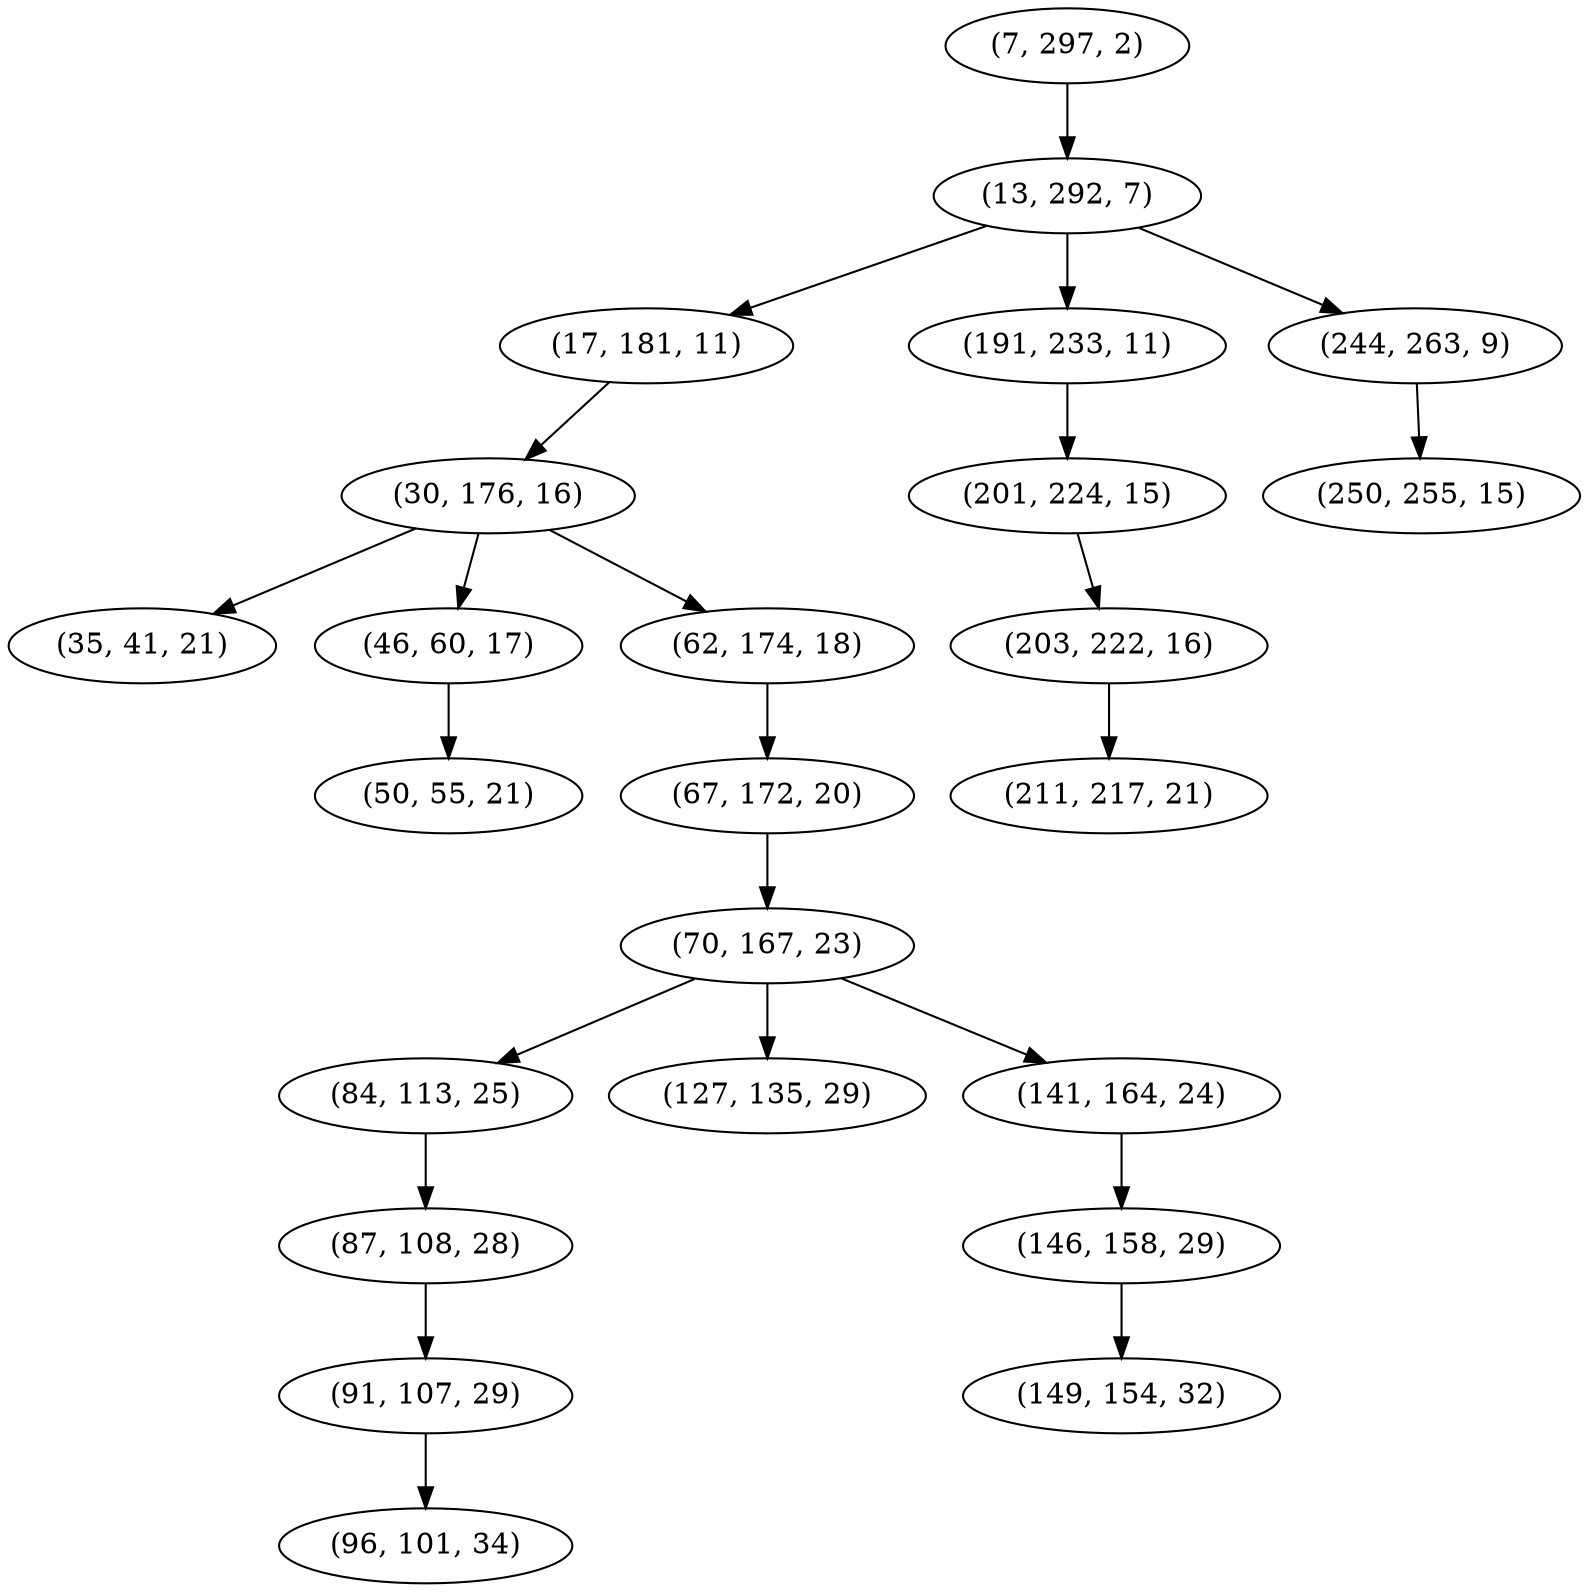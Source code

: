 digraph tree {
    "(7, 297, 2)";
    "(13, 292, 7)";
    "(17, 181, 11)";
    "(30, 176, 16)";
    "(35, 41, 21)";
    "(46, 60, 17)";
    "(50, 55, 21)";
    "(62, 174, 18)";
    "(67, 172, 20)";
    "(70, 167, 23)";
    "(84, 113, 25)";
    "(87, 108, 28)";
    "(91, 107, 29)";
    "(96, 101, 34)";
    "(127, 135, 29)";
    "(141, 164, 24)";
    "(146, 158, 29)";
    "(149, 154, 32)";
    "(191, 233, 11)";
    "(201, 224, 15)";
    "(203, 222, 16)";
    "(211, 217, 21)";
    "(244, 263, 9)";
    "(250, 255, 15)";
    "(7, 297, 2)" -> "(13, 292, 7)";
    "(13, 292, 7)" -> "(17, 181, 11)";
    "(13, 292, 7)" -> "(191, 233, 11)";
    "(13, 292, 7)" -> "(244, 263, 9)";
    "(17, 181, 11)" -> "(30, 176, 16)";
    "(30, 176, 16)" -> "(35, 41, 21)";
    "(30, 176, 16)" -> "(46, 60, 17)";
    "(30, 176, 16)" -> "(62, 174, 18)";
    "(46, 60, 17)" -> "(50, 55, 21)";
    "(62, 174, 18)" -> "(67, 172, 20)";
    "(67, 172, 20)" -> "(70, 167, 23)";
    "(70, 167, 23)" -> "(84, 113, 25)";
    "(70, 167, 23)" -> "(127, 135, 29)";
    "(70, 167, 23)" -> "(141, 164, 24)";
    "(84, 113, 25)" -> "(87, 108, 28)";
    "(87, 108, 28)" -> "(91, 107, 29)";
    "(91, 107, 29)" -> "(96, 101, 34)";
    "(141, 164, 24)" -> "(146, 158, 29)";
    "(146, 158, 29)" -> "(149, 154, 32)";
    "(191, 233, 11)" -> "(201, 224, 15)";
    "(201, 224, 15)" -> "(203, 222, 16)";
    "(203, 222, 16)" -> "(211, 217, 21)";
    "(244, 263, 9)" -> "(250, 255, 15)";
}
